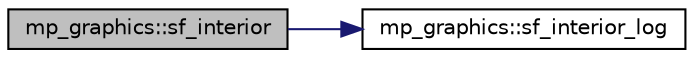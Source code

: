 digraph "mp_graphics::sf_interior"
{
  edge [fontname="Helvetica",fontsize="10",labelfontname="Helvetica",labelfontsize="10"];
  node [fontname="Helvetica",fontsize="10",shape=record];
  rankdir="LR";
  Node6811 [label="mp_graphics::sf_interior",height=0.2,width=0.4,color="black", fillcolor="grey75", style="filled", fontcolor="black"];
  Node6811 -> Node6812 [color="midnightblue",fontsize="10",style="solid",fontname="Helvetica"];
  Node6812 [label="mp_graphics::sf_interior_log",height=0.2,width=0.4,color="black", fillcolor="white", style="filled",URL="$da/d2c/classmp__graphics.html#ab805bb76ca29a586a45209d2ed00b085"];
}
